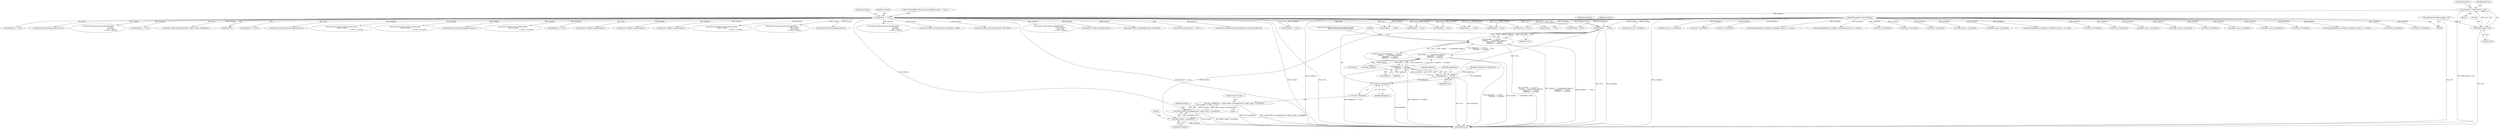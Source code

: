 digraph "0_Android_aeea52da00d210587fb3ed895de3d5f2e0264c88_4@pointer" {
"1000239" [label="(Call,pCmdData    == NULL)"];
"1000112" [label="(MethodParameterIn,void *pCmdData)"];
"1000152" [label="(Call,pContext == NULL)"];
"1000117" [label="(Call,* pContext = (EffectContext *) self)"];
"1000119" [label="(Call,(EffectContext *) self)"];
"1000109" [label="(MethodParameterIn,effect_handle_t  self)"];
"1000238" [label="(Call,pCmdData    == NULL||\n                cmdSize     != sizeof(effect_config_t)||\n                pReplyData  == NULL||\n                *replySize  != sizeof(int))"];
"1000248" [label="(Call,pReplyData  == NULL)"];
"1000247" [label="(Call,pReplyData  == NULL||\n                *replySize  != sizeof(int))"];
"1000242" [label="(Call,cmdSize     != sizeof(effect_config_t)||\n                pReplyData  == NULL||\n                *replySize  != sizeof(int))"];
"1000264" [label="(Call,(int *) pReplyData)"];
"1000269" [label="(Call,(effect_config_t *) pCmdData)"];
"1000267" [label="(Call,android::Effect_setConfig(pContext, (effect_config_t *) pCmdData))"];
"1000262" [label="(Call,*(int *) pReplyData = android::Effect_setConfig(pContext, (effect_config_t *) pCmdData))"];
"1001144" [label="(Call,(int32_t *)pCmdData)"];
"1001245" [label="(Call,(int32_t *)pCmdData)"];
"1000115" [label="(Block,)"];
"1001162" [label="(Call,android::LvmEffect_enable(pContext))"];
"1000350" [label="(Call,memcpy(pReplyData, pCmdData, sizeof(effect_param_t) + p->psize))"];
"1000267" [label="(Call,android::Effect_setConfig(pContext, (effect_config_t *) pCmdData))"];
"1000665" [label="(Call,memcpy(pReplyData, pCmdData, sizeof(effect_param_t) + p->psize))"];
"1000315" [label="(Call,pCmdData == NULL)"];
"1000738" [label="(Call,pCmdData   == NULL)"];
"1001213" [label="(Call,(int32_t *)pCmdData)"];
"1000243" [label="(Call,cmdSize     != sizeof(effect_config_t))"];
"1001075" [label="(Call,(uint32_t *)pCmdData)"];
"1000241" [label="(Identifier,NULL)"];
"1000114" [label="(MethodParameterIn,void *pReplyData)"];
"1000268" [label="(Identifier,pContext)"];
"1000487" [label="(Call,android::Virtualizer_getParameter(pContext,\n                                                               (void *)p->data,\n                                                               &p->vsize,\n                                                               p->data + voffset))"];
"1001159" [label="(Call,(int32_t *)pCmdData)"];
"1000770" [label="(Call,(effect_param_t *) pCmdData)"];
"1000662" [label="(Call,(effect_param_t *)pCmdData)"];
"1000453" [label="(Call,memcpy(pReplyData, pCmdData, sizeof(effect_param_t) + p->psize))"];
"1000197" [label="(Call,android::BassSetStrength(pContext, 0))"];
"1000152" [label="(Call,pContext == NULL)"];
"1000258" [label="(Literal,\"\tLVM_ERROR : Effect_command cmdCode Case: \"\n                         \"EFFECT_CMD_SET_CONFIG: ERROR\")"];
"1000272" [label="(ControlStructure,break;)"];
"1000119" [label="(Call,(EffectContext *) self)"];
"1000384" [label="(Call,android::BassBoost_getParameter(pContext,\n                                                             p->data,\n                                                             &p->vsize,\n                                                             p->data + voffset))"];
"1000297" [label="(Call,android::Effect_setConfig(pContext, &pContext->config))"];
"1001037" [label="(Call,android::Effect_setEnabled(pContext, LVM_TRUE))"];
"1000699" [label="(Call,android::Volume_getParameter(pContext,\n                                                          (void *)p->data,\n                                                          &p->vsize,\n                                                          p->data + voffset))"];
"1000901" [label="(Call,pCmdData == NULL)"];
"1001130" [label="(Call,android::LvmEffect_disable(pContext))"];
"1000121" [label="(Identifier,self)"];
"1001230" [label="(Call,(int32_t *)pCmdData)"];
"1000162" [label="(Identifier,cmdCode)"];
"1000244" [label="(Identifier,cmdSize)"];
"1001196" [label="(Call,(int32_t *)pCmdData)"];
"1000450" [label="(Call,(effect_param_t *)pCmdData)"];
"1000930" [label="(Call,(effect_param_t *) pCmdData)"];
"1001063" [label="(Call,android::Effect_setEnabled(pContext, LVM_FALSE))"];
"1000253" [label="(Identifier,replySize)"];
"1001127" [label="(Call,(int32_t *)pCmdData)"];
"1000242" [label="(Call,cmdSize     != sizeof(effect_config_t)||\n                pReplyData  == NULL||\n                *replySize  != sizeof(int))"];
"1000347" [label="(Call,(effect_param_t *)pCmdData)"];
"1000262" [label="(Call,*(int *) pReplyData = android::Effect_setConfig(pContext, (effect_config_t *) pCmdData))"];
"1000151" [label="(ControlStructure,if (pContext == NULL))"];
"1001364" [label="(Call,android::VolumeSetVolumeLevel(pContext, (int16_t)(maxdB*100)))"];
"1000248" [label="(Call,pReplyData  == NULL)"];
"1001044" [label="(Call,pReplyData == NULL)"];
"1000217" [label="(Call,android::EqualizerSetPreset(pContext, 0))"];
"1000594" [label="(Call,android::Equalizer_getParameter(pContext,\n                                                             p->data,\n                                                             &p->vsize,\n                                                             p->data + voffset))"];
"1000238" [label="(Call,pCmdData    == NULL||\n                cmdSize     != sizeof(effect_config_t)||\n                pReplyData  == NULL||\n                *replySize  != sizeof(int))"];
"1000157" [label="(Literal,\"\tLVM_ERROR : Effect_command ERROR pContext == NULL\")"];
"1000251" [label="(Call,*replySize  != sizeof(int))"];
"1000523" [label="(Call,pCmdData == NULL)"];
"1000276" [label="(Call,pReplyData == NULL)"];
"1000814" [label="(Call,pCmdData   == NULL)"];
"1000290" [label="(Call,android::Effect_getConfig(pContext, (effect_config_t *)pReplyData))"];
"1000249" [label="(Identifier,pReplyData)"];
"1000250" [label="(Identifier,NULL)"];
"1000247" [label="(Call,pReplyData  == NULL||\n                *replySize  != sizeof(int))"];
"1000167" [label="(Call,pReplyData == NULL)"];
"1000271" [label="(Identifier,pCmdData)"];
"1000269" [label="(Call,(effect_config_t *) pCmdData)"];
"1000961" [label="(Call,pCmdData   == NULL)"];
"1000232" [label="(Call,android::VolumeSetVolumeLevel(pContext, 0))"];
"1000878" [label="(Call,android::Virtualizer_setParameter(pContext,\n (void *)p->data,\n                                                                       p->data + p->psize))"];
"1000109" [label="(MethodParameterIn,effect_handle_t  self)"];
"1000118" [label="(Identifier,pContext)"];
"1000557" [label="(Call,(effect_param_t *)pCmdData)"];
"1000418" [label="(Call,pCmdData == NULL)"];
"1000112" [label="(MethodParameterIn,void *pCmdData)"];
"1000938" [label="(Call,android::Equalizer_setParameter(pContext,\n (void *)p->data,\n                                                                     p->data + p->psize))"];
"1000263" [label="(Call,*(int *) pReplyData)"];
"1000207" [label="(Call,android::VirtualizerSetStrength(pContext, 0))"];
"1001110" [label="(Call,(int32_t *)pCmdData)"];
"1000163" [label="(Block,)"];
"1000266" [label="(Identifier,pReplyData)"];
"1000560" [label="(Call,memcpy(pReplyData, pCmdData, sizeof(effect_param_t) + p->psize))"];
"1001306" [label="(Call,(uint32_t *)pCmdData)"];
"1000126" [label="(Identifier,pContext)"];
"1000153" [label="(Identifier,pContext)"];
"1000998" [label="(Call,android::Volume_setParameter(pContext,\n (void *)p->data,\n                                                                 p->data + p->psize))"];
"1000117" [label="(Call,* pContext = (EffectContext *) self)"];
"1001313" [label="(Call,(uint32_t *)pCmdData)"];
"1000857" [label="(Call,(effect_param_t *) pCmdData)"];
"1000237" [label="(ControlStructure,if (pCmdData    == NULL||\n                cmdSize     != sizeof(effect_config_t)||\n                pReplyData  == NULL||\n                *replySize  != sizeof(int)))"];
"1001018" [label="(Call,pReplyData == NULL)"];
"1001288" [label="(Call,pCmdData == NULL)"];
"1000990" [label="(Call,(effect_param_t *) pCmdData)"];
"1001424" [label="(MethodReturn,int)"];
"1001248" [label="(Call,android::LvmEffect_enable(pContext))"];
"1000154" [label="(Identifier,NULL)"];
"1001216" [label="(Call,android::LvmEffect_disable(pContext))"];
"1000264" [label="(Call,(int *) pReplyData)"];
"1000791" [label="(Call,android::BassBoost_setParameter(pContext,\n (void *)p->data,\n                                                                    p->data + p->psize))"];
"1000628" [label="(Call,pCmdData == NULL)"];
"1000240" [label="(Identifier,pCmdData)"];
"1000239" [label="(Call,pCmdData    == NULL)"];
"1000239" -> "1000238"  [label="AST: "];
"1000239" -> "1000241"  [label="CFG: "];
"1000240" -> "1000239"  [label="AST: "];
"1000241" -> "1000239"  [label="AST: "];
"1000244" -> "1000239"  [label="CFG: "];
"1000238" -> "1000239"  [label="CFG: "];
"1000239" -> "1001424"  [label="DDG: pCmdData"];
"1000239" -> "1001424"  [label="DDG: NULL"];
"1000239" -> "1000238"  [label="DDG: pCmdData"];
"1000239" -> "1000238"  [label="DDG: NULL"];
"1000112" -> "1000239"  [label="DDG: pCmdData"];
"1000152" -> "1000239"  [label="DDG: NULL"];
"1000239" -> "1000248"  [label="DDG: NULL"];
"1000239" -> "1000269"  [label="DDG: pCmdData"];
"1000112" -> "1000108"  [label="AST: "];
"1000112" -> "1001424"  [label="DDG: pCmdData"];
"1000112" -> "1000269"  [label="DDG: pCmdData"];
"1000112" -> "1000315"  [label="DDG: pCmdData"];
"1000112" -> "1000347"  [label="DDG: pCmdData"];
"1000112" -> "1000350"  [label="DDG: pCmdData"];
"1000112" -> "1000418"  [label="DDG: pCmdData"];
"1000112" -> "1000450"  [label="DDG: pCmdData"];
"1000112" -> "1000453"  [label="DDG: pCmdData"];
"1000112" -> "1000523"  [label="DDG: pCmdData"];
"1000112" -> "1000557"  [label="DDG: pCmdData"];
"1000112" -> "1000560"  [label="DDG: pCmdData"];
"1000112" -> "1000628"  [label="DDG: pCmdData"];
"1000112" -> "1000662"  [label="DDG: pCmdData"];
"1000112" -> "1000665"  [label="DDG: pCmdData"];
"1000112" -> "1000738"  [label="DDG: pCmdData"];
"1000112" -> "1000770"  [label="DDG: pCmdData"];
"1000112" -> "1000814"  [label="DDG: pCmdData"];
"1000112" -> "1000857"  [label="DDG: pCmdData"];
"1000112" -> "1000901"  [label="DDG: pCmdData"];
"1000112" -> "1000930"  [label="DDG: pCmdData"];
"1000112" -> "1000961"  [label="DDG: pCmdData"];
"1000112" -> "1000990"  [label="DDG: pCmdData"];
"1000112" -> "1001075"  [label="DDG: pCmdData"];
"1000112" -> "1001110"  [label="DDG: pCmdData"];
"1000112" -> "1001127"  [label="DDG: pCmdData"];
"1000112" -> "1001144"  [label="DDG: pCmdData"];
"1000112" -> "1001159"  [label="DDG: pCmdData"];
"1000112" -> "1001196"  [label="DDG: pCmdData"];
"1000112" -> "1001213"  [label="DDG: pCmdData"];
"1000112" -> "1001230"  [label="DDG: pCmdData"];
"1000112" -> "1001245"  [label="DDG: pCmdData"];
"1000112" -> "1001288"  [label="DDG: pCmdData"];
"1000112" -> "1001306"  [label="DDG: pCmdData"];
"1000112" -> "1001313"  [label="DDG: pCmdData"];
"1000152" -> "1000151"  [label="AST: "];
"1000152" -> "1000154"  [label="CFG: "];
"1000153" -> "1000152"  [label="AST: "];
"1000154" -> "1000152"  [label="AST: "];
"1000157" -> "1000152"  [label="CFG: "];
"1000162" -> "1000152"  [label="CFG: "];
"1000152" -> "1001424"  [label="DDG: pContext == NULL"];
"1000152" -> "1001424"  [label="DDG: pContext"];
"1000152" -> "1001424"  [label="DDG: NULL"];
"1000117" -> "1000152"  [label="DDG: pContext"];
"1000152" -> "1000167"  [label="DDG: NULL"];
"1000152" -> "1000197"  [label="DDG: pContext"];
"1000152" -> "1000207"  [label="DDG: pContext"];
"1000152" -> "1000217"  [label="DDG: pContext"];
"1000152" -> "1000232"  [label="DDG: pContext"];
"1000152" -> "1000267"  [label="DDG: pContext"];
"1000152" -> "1000276"  [label="DDG: NULL"];
"1000152" -> "1000290"  [label="DDG: pContext"];
"1000152" -> "1000297"  [label="DDG: pContext"];
"1000152" -> "1000315"  [label="DDG: NULL"];
"1000152" -> "1000384"  [label="DDG: pContext"];
"1000152" -> "1000418"  [label="DDG: NULL"];
"1000152" -> "1000487"  [label="DDG: pContext"];
"1000152" -> "1000523"  [label="DDG: NULL"];
"1000152" -> "1000594"  [label="DDG: pContext"];
"1000152" -> "1000628"  [label="DDG: NULL"];
"1000152" -> "1000699"  [label="DDG: pContext"];
"1000152" -> "1000738"  [label="DDG: NULL"];
"1000152" -> "1000791"  [label="DDG: pContext"];
"1000152" -> "1000814"  [label="DDG: NULL"];
"1000152" -> "1000878"  [label="DDG: pContext"];
"1000152" -> "1000901"  [label="DDG: NULL"];
"1000152" -> "1000938"  [label="DDG: pContext"];
"1000152" -> "1000961"  [label="DDG: NULL"];
"1000152" -> "1000998"  [label="DDG: pContext"];
"1000152" -> "1001018"  [label="DDG: NULL"];
"1000152" -> "1001037"  [label="DDG: pContext"];
"1000152" -> "1001044"  [label="DDG: NULL"];
"1000152" -> "1001063"  [label="DDG: pContext"];
"1000152" -> "1001130"  [label="DDG: pContext"];
"1000152" -> "1001162"  [label="DDG: pContext"];
"1000152" -> "1001216"  [label="DDG: pContext"];
"1000152" -> "1001248"  [label="DDG: pContext"];
"1000152" -> "1001288"  [label="DDG: NULL"];
"1000152" -> "1001364"  [label="DDG: pContext"];
"1000117" -> "1000115"  [label="AST: "];
"1000117" -> "1000119"  [label="CFG: "];
"1000118" -> "1000117"  [label="AST: "];
"1000119" -> "1000117"  [label="AST: "];
"1000126" -> "1000117"  [label="CFG: "];
"1000117" -> "1001424"  [label="DDG: (EffectContext *) self"];
"1000119" -> "1000117"  [label="DDG: self"];
"1000119" -> "1000121"  [label="CFG: "];
"1000120" -> "1000119"  [label="AST: "];
"1000121" -> "1000119"  [label="AST: "];
"1000119" -> "1001424"  [label="DDG: self"];
"1000109" -> "1000119"  [label="DDG: self"];
"1000109" -> "1000108"  [label="AST: "];
"1000109" -> "1001424"  [label="DDG: self"];
"1000238" -> "1000237"  [label="AST: "];
"1000238" -> "1000242"  [label="CFG: "];
"1000242" -> "1000238"  [label="AST: "];
"1000258" -> "1000238"  [label="CFG: "];
"1000265" -> "1000238"  [label="CFG: "];
"1000238" -> "1001424"  [label="DDG: pCmdData    == NULL"];
"1000238" -> "1001424"  [label="DDG: pCmdData    == NULL||\n                cmdSize     != sizeof(effect_config_t)||\n                pReplyData  == NULL||\n                *replySize  != sizeof(int)"];
"1000238" -> "1001424"  [label="DDG: cmdSize     != sizeof(effect_config_t)||\n                pReplyData  == NULL||\n                *replySize  != sizeof(int)"];
"1000242" -> "1000238"  [label="DDG: cmdSize     != sizeof(effect_config_t)"];
"1000242" -> "1000238"  [label="DDG: pReplyData  == NULL||\n                *replySize  != sizeof(int)"];
"1000248" -> "1000247"  [label="AST: "];
"1000248" -> "1000250"  [label="CFG: "];
"1000249" -> "1000248"  [label="AST: "];
"1000250" -> "1000248"  [label="AST: "];
"1000253" -> "1000248"  [label="CFG: "];
"1000247" -> "1000248"  [label="CFG: "];
"1000248" -> "1001424"  [label="DDG: NULL"];
"1000248" -> "1001424"  [label="DDG: pReplyData"];
"1000248" -> "1000247"  [label="DDG: pReplyData"];
"1000248" -> "1000247"  [label="DDG: NULL"];
"1000114" -> "1000248"  [label="DDG: pReplyData"];
"1000248" -> "1000264"  [label="DDG: pReplyData"];
"1000247" -> "1000242"  [label="AST: "];
"1000247" -> "1000251"  [label="CFG: "];
"1000251" -> "1000247"  [label="AST: "];
"1000242" -> "1000247"  [label="CFG: "];
"1000247" -> "1001424"  [label="DDG: pReplyData  == NULL"];
"1000247" -> "1001424"  [label="DDG: *replySize  != sizeof(int)"];
"1000247" -> "1000242"  [label="DDG: pReplyData  == NULL"];
"1000247" -> "1000242"  [label="DDG: *replySize  != sizeof(int)"];
"1000251" -> "1000247"  [label="DDG: *replySize"];
"1000242" -> "1000243"  [label="CFG: "];
"1000243" -> "1000242"  [label="AST: "];
"1000242" -> "1001424"  [label="DDG: pReplyData  == NULL||\n                *replySize  != sizeof(int)"];
"1000242" -> "1001424"  [label="DDG: cmdSize     != sizeof(effect_config_t)"];
"1000243" -> "1000242"  [label="DDG: cmdSize"];
"1000264" -> "1000263"  [label="AST: "];
"1000264" -> "1000266"  [label="CFG: "];
"1000265" -> "1000264"  [label="AST: "];
"1000266" -> "1000264"  [label="AST: "];
"1000263" -> "1000264"  [label="CFG: "];
"1000264" -> "1001424"  [label="DDG: pReplyData"];
"1000114" -> "1000264"  [label="DDG: pReplyData"];
"1000269" -> "1000267"  [label="AST: "];
"1000269" -> "1000271"  [label="CFG: "];
"1000270" -> "1000269"  [label="AST: "];
"1000271" -> "1000269"  [label="AST: "];
"1000267" -> "1000269"  [label="CFG: "];
"1000269" -> "1001424"  [label="DDG: pCmdData"];
"1000269" -> "1000267"  [label="DDG: pCmdData"];
"1000267" -> "1000262"  [label="AST: "];
"1000268" -> "1000267"  [label="AST: "];
"1000262" -> "1000267"  [label="CFG: "];
"1000267" -> "1001424"  [label="DDG: (effect_config_t *) pCmdData"];
"1000267" -> "1001424"  [label="DDG: pContext"];
"1000267" -> "1000262"  [label="DDG: pContext"];
"1000267" -> "1000262"  [label="DDG: (effect_config_t *) pCmdData"];
"1000262" -> "1000163"  [label="AST: "];
"1000263" -> "1000262"  [label="AST: "];
"1000272" -> "1000262"  [label="CFG: "];
"1000262" -> "1001424"  [label="DDG: android::Effect_setConfig(pContext, (effect_config_t *) pCmdData)"];
"1000262" -> "1001424"  [label="DDG: *(int *) pReplyData"];
}

